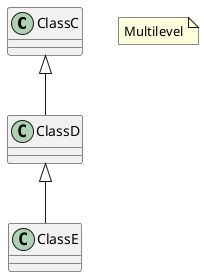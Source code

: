 @startuml inheritance
skinparam classAttributeIconSize 0
ClassC <|-- ClassD
ClassD <|-- ClassE
note "Multilevel" as n
@enduml